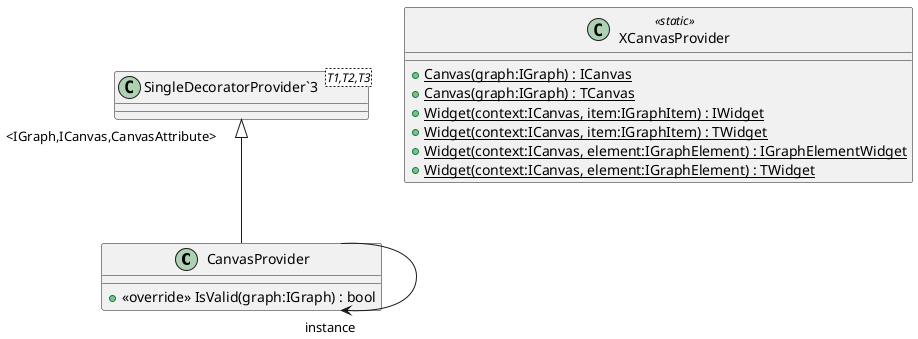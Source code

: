 @startuml
class CanvasProvider {
    + <<override>> IsValid(graph:IGraph) : bool
}
class XCanvasProvider <<static>> {
    + {static} Canvas(graph:IGraph) : ICanvas
    + {static} Canvas(graph:IGraph) : TCanvas
    + {static} Widget(context:ICanvas, item:IGraphItem) : IWidget
    + {static} Widget(context:ICanvas, item:IGraphItem) : TWidget
    + {static} Widget(context:ICanvas, element:IGraphElement) : IGraphElementWidget
    + {static} Widget(context:ICanvas, element:IGraphElement) : TWidget
}
class "SingleDecoratorProvider`3"<T1,T2,T3> {
}
"SingleDecoratorProvider`3" "<IGraph,ICanvas,CanvasAttribute>" <|-- CanvasProvider
CanvasProvider --> "instance" CanvasProvider
@enduml
